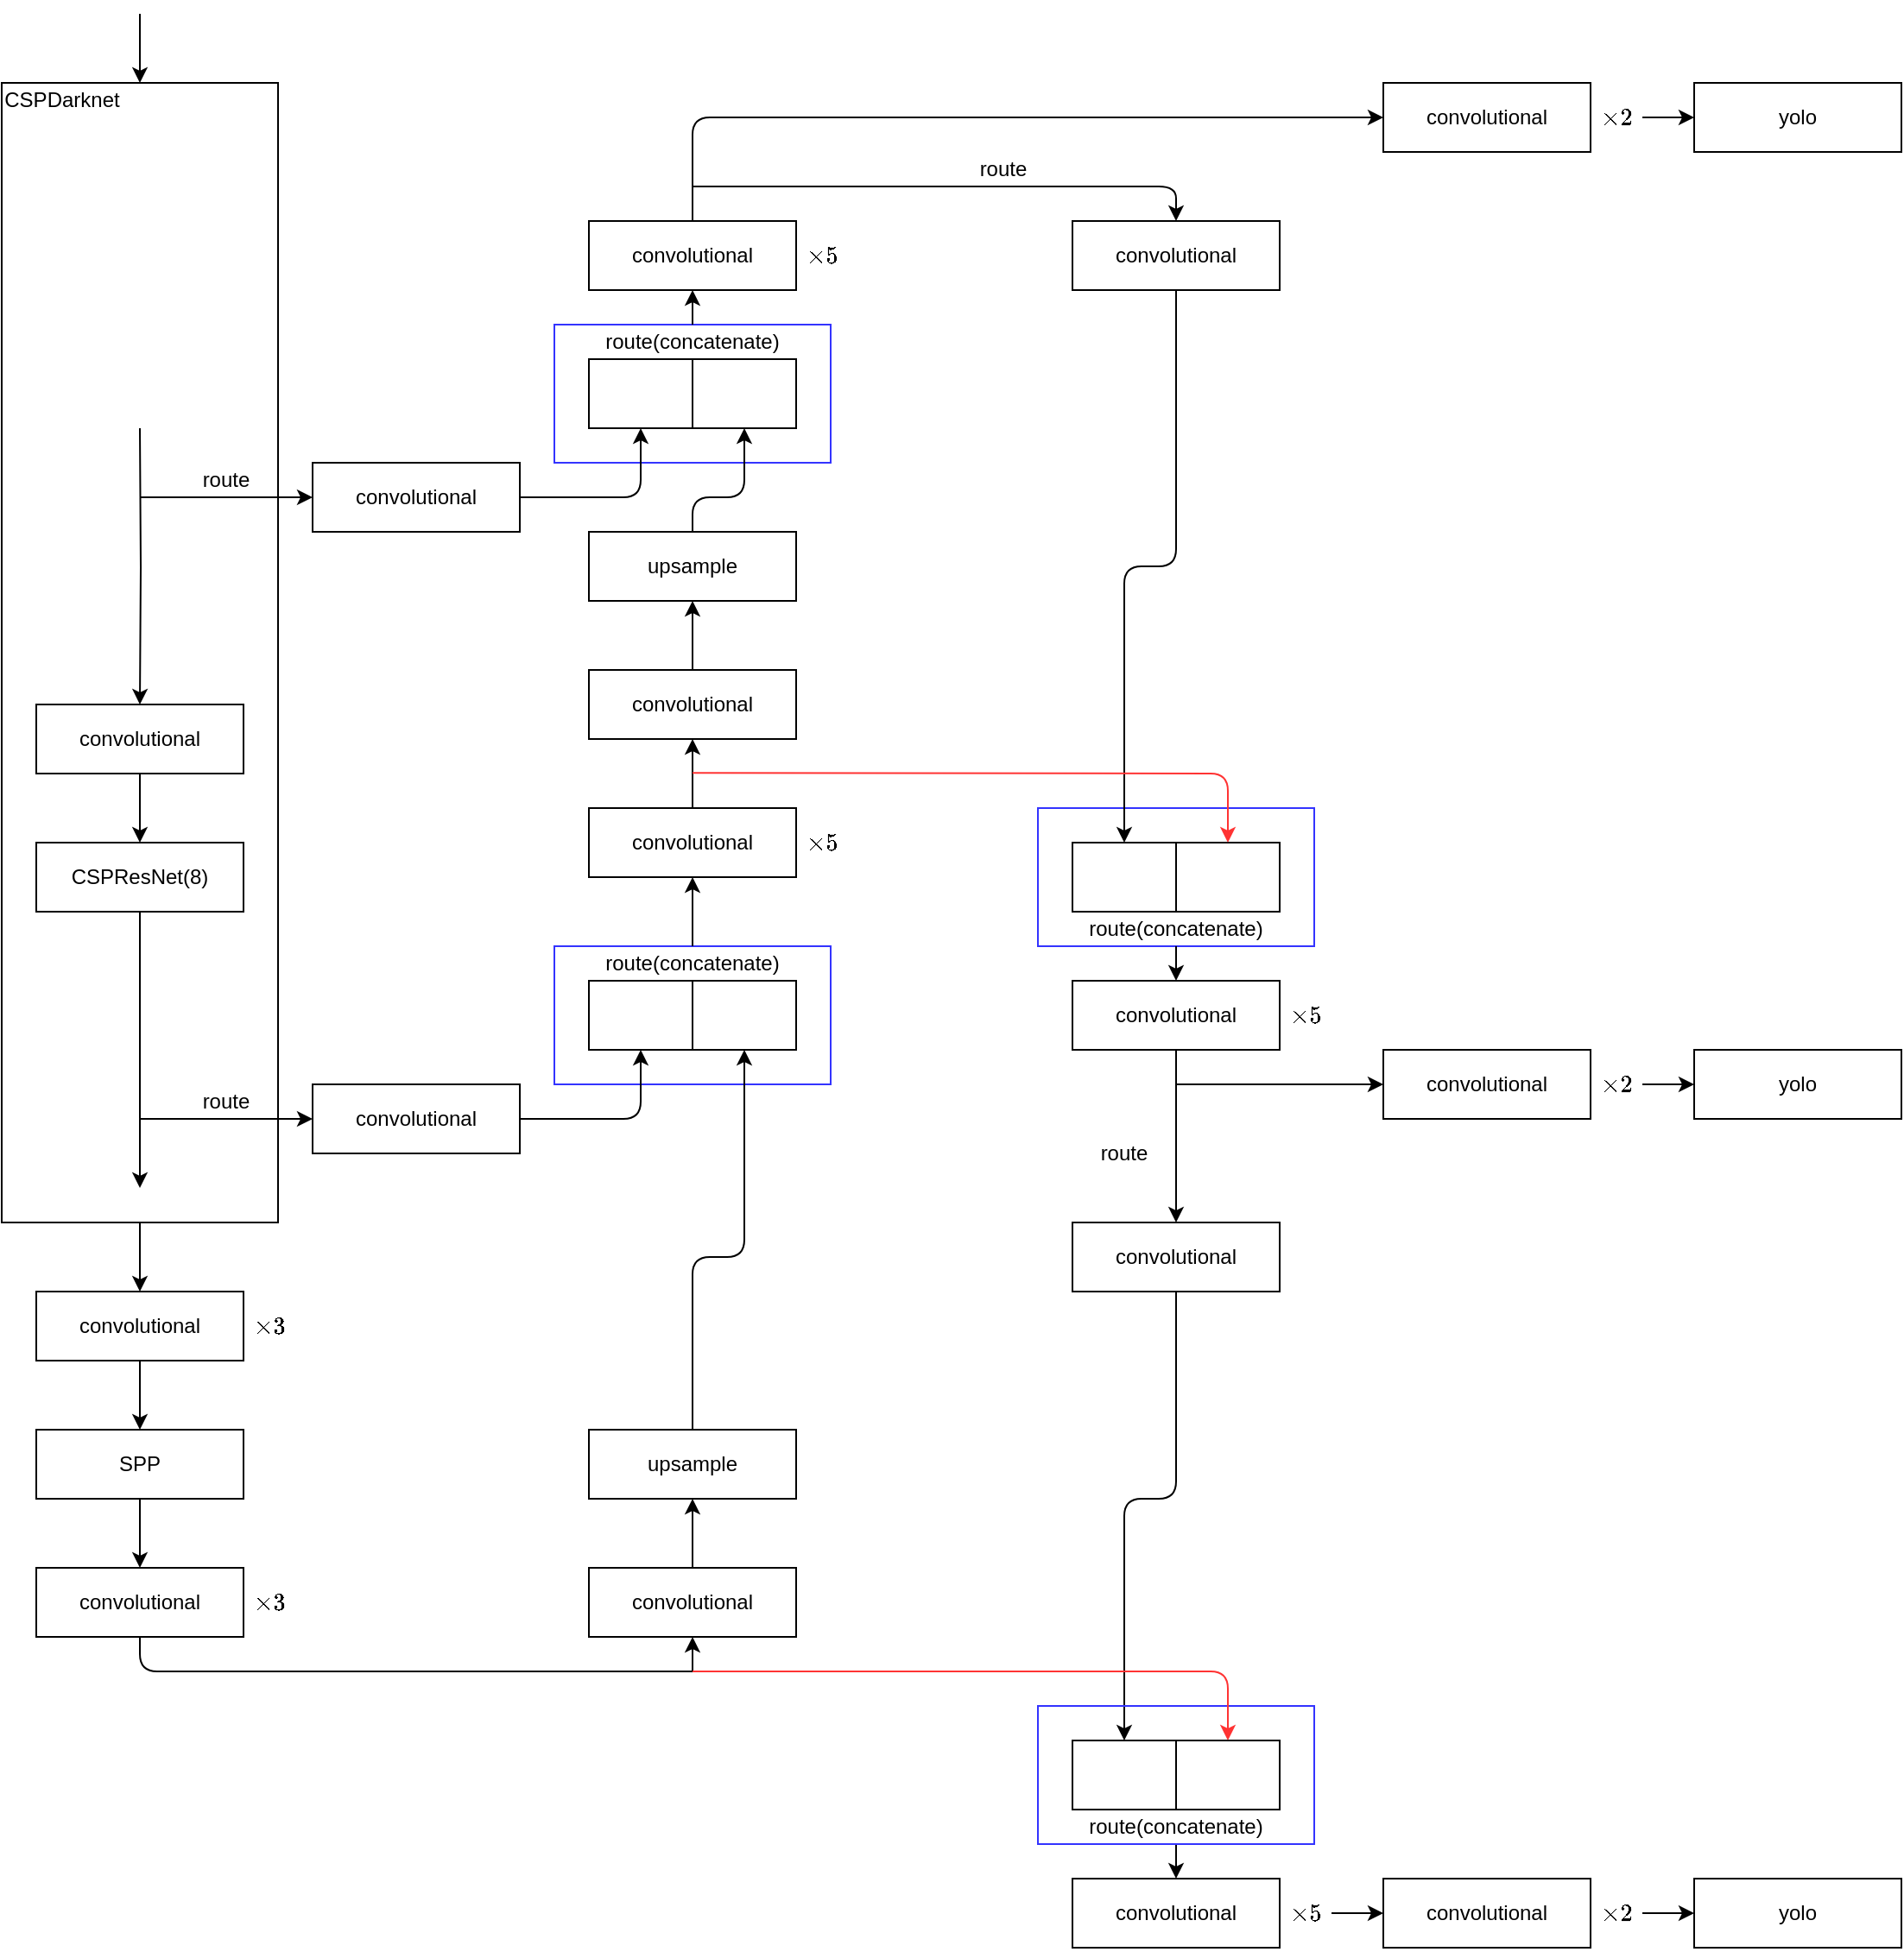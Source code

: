 <mxfile version="14.1.8" type="device"><diagram id="ZTErSquzPkbZSg4YV8LR" name="Page-1"><mxGraphModel dx="1175" dy="1613" grid="1" gridSize="10" guides="1" tooltips="1" connect="1" arrows="1" fold="1" page="1" pageScale="1" pageWidth="850" pageHeight="1100" math="1" shadow="0"><root><mxCell id="0"/><mxCell id="1" parent="0"/><mxCell id="9N-fCDC3WxQ4q7chyKRX-195" value="" style="edgeStyle=orthogonalEdgeStyle;rounded=1;orthogonalLoop=1;jettySize=auto;html=1;endArrow=classic;endFill=1;strokeColor=#000000;entryX=0.5;entryY=0;entryDx=0;entryDy=0;" edge="1" parent="1" source="9N-fCDC3WxQ4q7chyKRX-101" target="9N-fCDC3WxQ4q7chyKRX-105"><mxGeometry relative="1" as="geometry"/></mxCell><mxCell id="9N-fCDC3WxQ4q7chyKRX-101" value="" style="rounded=0;whiteSpace=wrap;html=1;fillColor=none;" vertex="1" parent="1"><mxGeometry x="180" y="220" width="160" height="660" as="geometry"/></mxCell><mxCell id="9N-fCDC3WxQ4q7chyKRX-152" value="" style="rounded=0;whiteSpace=wrap;html=1;fillColor=none;strokeColor=#3333FF;" vertex="1" parent="1"><mxGeometry x="780" y="640" width="160" height="80" as="geometry"/></mxCell><mxCell id="9N-fCDC3WxQ4q7chyKRX-136" value="" style="rounded=0;whiteSpace=wrap;html=1;fillColor=none;strokeColor=#3333FF;" vertex="1" parent="1"><mxGeometry x="500" y="360" width="160" height="80" as="geometry"/></mxCell><mxCell id="9N-fCDC3WxQ4q7chyKRX-125" value="" style="rounded=0;whiteSpace=wrap;html=1;fillColor=none;strokeColor=#3333FF;" vertex="1" parent="1"><mxGeometry x="500" y="720" width="160" height="80" as="geometry"/></mxCell><mxCell id="9N-fCDC3WxQ4q7chyKRX-93" value="" style="edgeStyle=orthogonalEdgeStyle;rounded=0;orthogonalLoop=1;jettySize=auto;html=1;strokeColor=#000000;" edge="1" parent="1" target="9N-fCDC3WxQ4q7chyKRX-95"><mxGeometry relative="1" as="geometry"><mxPoint x="260" y="420" as="sourcePoint"/></mxGeometry></mxCell><mxCell id="9N-fCDC3WxQ4q7chyKRX-94" value="" style="edgeStyle=orthogonalEdgeStyle;rounded=0;orthogonalLoop=1;jettySize=auto;html=1;strokeColor=#000000;" edge="1" parent="1" source="9N-fCDC3WxQ4q7chyKRX-95" target="9N-fCDC3WxQ4q7chyKRX-96"><mxGeometry relative="1" as="geometry"/></mxCell><mxCell id="9N-fCDC3WxQ4q7chyKRX-95" value="convolutional" style="rounded=0;whiteSpace=wrap;html=1;fillColor=none;" vertex="1" parent="1"><mxGeometry x="200" y="580" width="120" height="40" as="geometry"/></mxCell><mxCell id="9N-fCDC3WxQ4q7chyKRX-96" value="CSPResNet(8)" style="rounded=0;whiteSpace=wrap;html=1;fillColor=none;" vertex="1" parent="1"><mxGeometry x="200" y="660" width="120" height="40" as="geometry"/></mxCell><mxCell id="9N-fCDC3WxQ4q7chyKRX-97" value="" style="edgeStyle=orthogonalEdgeStyle;rounded=0;orthogonalLoop=1;jettySize=auto;html=1;strokeColor=#000000;exitX=0.5;exitY=1;exitDx=0;exitDy=0;" edge="1" parent="1" source="9N-fCDC3WxQ4q7chyKRX-96"><mxGeometry relative="1" as="geometry"><mxPoint x="260" y="800" as="sourcePoint"/><mxPoint x="260" y="860" as="targetPoint"/></mxGeometry></mxCell><mxCell id="9N-fCDC3WxQ4q7chyKRX-104" value="CSPDarknet" style="text;html=1;strokeColor=none;fillColor=none;align=center;verticalAlign=middle;whiteSpace=wrap;rounded=0;" vertex="1" parent="1"><mxGeometry x="180" y="220" width="70" height="20" as="geometry"/></mxCell><mxCell id="9N-fCDC3WxQ4q7chyKRX-108" value="" style="edgeStyle=orthogonalEdgeStyle;rounded=0;orthogonalLoop=1;jettySize=auto;html=1;strokeColor=#000000;" edge="1" parent="1" source="9N-fCDC3WxQ4q7chyKRX-105" target="9N-fCDC3WxQ4q7chyKRX-107"><mxGeometry relative="1" as="geometry"/></mxCell><mxCell id="9N-fCDC3WxQ4q7chyKRX-105" value="convolutional" style="rounded=0;whiteSpace=wrap;html=1;fillColor=none;" vertex="1" parent="1"><mxGeometry x="200" y="920" width="120" height="40" as="geometry"/></mxCell><mxCell id="9N-fCDC3WxQ4q7chyKRX-106" value="\(\times 3\)" style="text;html=1;strokeColor=none;fillColor=none;align=center;verticalAlign=middle;whiteSpace=wrap;rounded=0;" vertex="1" parent="1"><mxGeometry x="320" y="930" width="30" height="20" as="geometry"/></mxCell><mxCell id="9N-fCDC3WxQ4q7chyKRX-110" value="" style="edgeStyle=orthogonalEdgeStyle;rounded=0;orthogonalLoop=1;jettySize=auto;html=1;strokeColor=#000000;" edge="1" parent="1" source="9N-fCDC3WxQ4q7chyKRX-107" target="9N-fCDC3WxQ4q7chyKRX-109"><mxGeometry relative="1" as="geometry"/></mxCell><mxCell id="9N-fCDC3WxQ4q7chyKRX-107" value="SPP" style="rounded=0;whiteSpace=wrap;html=1;fillColor=none;" vertex="1" parent="1"><mxGeometry x="200" y="1000" width="120" height="40" as="geometry"/></mxCell><mxCell id="9N-fCDC3WxQ4q7chyKRX-109" value="convolutional" style="rounded=0;whiteSpace=wrap;html=1;fillColor=none;" vertex="1" parent="1"><mxGeometry x="200" y="1080" width="120" height="40" as="geometry"/></mxCell><mxCell id="9N-fCDC3WxQ4q7chyKRX-111" value="\(\times 3\)" style="text;html=1;strokeColor=none;fillColor=none;align=center;verticalAlign=middle;whiteSpace=wrap;rounded=0;" vertex="1" parent="1"><mxGeometry x="320" y="1090" width="30" height="20" as="geometry"/></mxCell><mxCell id="9N-fCDC3WxQ4q7chyKRX-112" value="upsample" style="rounded=0;whiteSpace=wrap;html=1;fillColor=none;" vertex="1" parent="1"><mxGeometry x="520" y="1000" width="120" height="40" as="geometry"/></mxCell><mxCell id="9N-fCDC3WxQ4q7chyKRX-114" value="" style="endArrow=classic;html=1;strokeColor=#000000;exitX=0.5;exitY=0;exitDx=0;exitDy=0;entryX=0.5;entryY=1;entryDx=0;entryDy=0;" edge="1" parent="1" source="9N-fCDC3WxQ4q7chyKRX-180" target="9N-fCDC3WxQ4q7chyKRX-112"><mxGeometry width="50" height="50" relative="1" as="geometry"><mxPoint x="390" y="770" as="sourcePoint"/><mxPoint x="440" y="720" as="targetPoint"/><Array as="points"/></mxGeometry></mxCell><mxCell id="9N-fCDC3WxQ4q7chyKRX-115" value="" style="endArrow=classic;html=1;strokeColor=#000000;entryX=0;entryY=0.5;entryDx=0;entryDy=0;" edge="1" parent="1" target="9N-fCDC3WxQ4q7chyKRX-116"><mxGeometry width="50" height="50" relative="1" as="geometry"><mxPoint x="260" y="820" as="sourcePoint"/><mxPoint x="360" y="820" as="targetPoint"/><Array as="points"/></mxGeometry></mxCell><mxCell id="9N-fCDC3WxQ4q7chyKRX-116" value="convolutional" style="rounded=0;whiteSpace=wrap;html=1;fillColor=none;" vertex="1" parent="1"><mxGeometry x="360" y="800" width="120" height="40" as="geometry"/></mxCell><mxCell id="9N-fCDC3WxQ4q7chyKRX-120" value="route" style="text;html=1;strokeColor=none;fillColor=none;align=center;verticalAlign=middle;whiteSpace=wrap;rounded=0;" vertex="1" parent="1"><mxGeometry x="290" y="800" width="40" height="20" as="geometry"/></mxCell><mxCell id="9N-fCDC3WxQ4q7chyKRX-121" value="" style="rounded=0;whiteSpace=wrap;html=1;fillColor=none;" vertex="1" parent="1"><mxGeometry x="520" y="740" width="60" height="40" as="geometry"/></mxCell><mxCell id="9N-fCDC3WxQ4q7chyKRX-122" value="" style="rounded=0;whiteSpace=wrap;html=1;fillColor=none;" vertex="1" parent="1"><mxGeometry x="580" y="740" width="60" height="40" as="geometry"/></mxCell><mxCell id="9N-fCDC3WxQ4q7chyKRX-123" value="" style="endArrow=classic;html=1;strokeColor=#000000;exitX=0.5;exitY=0;exitDx=0;exitDy=0;entryX=0.5;entryY=1;entryDx=0;entryDy=0;" edge="1" parent="1" source="9N-fCDC3WxQ4q7chyKRX-112" target="9N-fCDC3WxQ4q7chyKRX-122"><mxGeometry width="50" height="50" relative="1" as="geometry"><mxPoint x="560" y="980" as="sourcePoint"/><mxPoint x="610" y="930" as="targetPoint"/><Array as="points"><mxPoint x="580" y="1000"/><mxPoint x="580" y="900"/><mxPoint x="610" y="900"/></Array></mxGeometry></mxCell><mxCell id="9N-fCDC3WxQ4q7chyKRX-124" value="" style="endArrow=classic;html=1;exitX=1;exitY=0.5;exitDx=0;exitDy=0;entryX=0.5;entryY=1;entryDx=0;entryDy=0;" edge="1" parent="1" source="9N-fCDC3WxQ4q7chyKRX-116" target="9N-fCDC3WxQ4q7chyKRX-121"><mxGeometry width="50" height="50" relative="1" as="geometry"><mxPoint x="430" y="1050" as="sourcePoint"/><mxPoint x="650" y="960" as="targetPoint"/><Array as="points"><mxPoint x="550" y="820"/></Array></mxGeometry></mxCell><mxCell id="9N-fCDC3WxQ4q7chyKRX-128" value="" style="edgeStyle=orthogonalEdgeStyle;rounded=0;orthogonalLoop=1;jettySize=auto;html=1;" edge="1" parent="1" source="9N-fCDC3WxQ4q7chyKRX-126" target="9N-fCDC3WxQ4q7chyKRX-127"><mxGeometry relative="1" as="geometry"/></mxCell><mxCell id="9N-fCDC3WxQ4q7chyKRX-126" value="route(concatenate)" style="text;html=1;strokeColor=none;fillColor=none;align=center;verticalAlign=middle;whiteSpace=wrap;rounded=0;" vertex="1" parent="1"><mxGeometry x="525" y="720" width="110" height="20" as="geometry"/></mxCell><mxCell id="9N-fCDC3WxQ4q7chyKRX-158" value="" style="edgeStyle=orthogonalEdgeStyle;rounded=1;orthogonalLoop=1;jettySize=auto;html=1;strokeColor=#000000;" edge="1" parent="1" source="9N-fCDC3WxQ4q7chyKRX-127" target="9N-fCDC3WxQ4q7chyKRX-157"><mxGeometry relative="1" as="geometry"/></mxCell><mxCell id="9N-fCDC3WxQ4q7chyKRX-127" value="convolutional" style="rounded=0;whiteSpace=wrap;html=1;fillColor=none;" vertex="1" parent="1"><mxGeometry x="520" y="640" width="120" height="40" as="geometry"/></mxCell><mxCell id="9N-fCDC3WxQ4q7chyKRX-129" value="\(\times 5\)" style="text;html=1;strokeColor=none;fillColor=none;align=center;verticalAlign=middle;whiteSpace=wrap;rounded=0;" vertex="1" parent="1"><mxGeometry x="640" y="650" width="30" height="20" as="geometry"/></mxCell><mxCell id="9N-fCDC3WxQ4q7chyKRX-139" value="" style="edgeStyle=orthogonalEdgeStyle;rounded=1;orthogonalLoop=1;jettySize=auto;html=1;strokeColor=#000000;entryX=0.5;entryY=1;entryDx=0;entryDy=0;" edge="1" parent="1" source="9N-fCDC3WxQ4q7chyKRX-130" target="9N-fCDC3WxQ4q7chyKRX-135"><mxGeometry relative="1" as="geometry"><Array as="points"><mxPoint x="580" y="460"/><mxPoint x="610" y="460"/></Array></mxGeometry></mxCell><mxCell id="9N-fCDC3WxQ4q7chyKRX-130" value="upsample" style="rounded=0;whiteSpace=wrap;html=1;fillColor=none;" vertex="1" parent="1"><mxGeometry x="520" y="480" width="120" height="40" as="geometry"/></mxCell><mxCell id="9N-fCDC3WxQ4q7chyKRX-131" value="convolutional" style="rounded=0;whiteSpace=wrap;html=1;fillColor=none;" vertex="1" parent="1"><mxGeometry x="360" y="440" width="120" height="40" as="geometry"/></mxCell><mxCell id="9N-fCDC3WxQ4q7chyKRX-132" value="" style="endArrow=classic;html=1;strokeColor=#000000;entryX=0;entryY=0.5;entryDx=0;entryDy=0;" edge="1" parent="1" target="9N-fCDC3WxQ4q7chyKRX-131"><mxGeometry width="50" height="50" relative="1" as="geometry"><mxPoint x="260" y="460" as="sourcePoint"/><mxPoint x="360" y="439.66" as="targetPoint"/></mxGeometry></mxCell><mxCell id="9N-fCDC3WxQ4q7chyKRX-134" value="" style="rounded=0;whiteSpace=wrap;html=1;fillColor=none;" vertex="1" parent="1"><mxGeometry x="520" y="380" width="60" height="40" as="geometry"/></mxCell><mxCell id="9N-fCDC3WxQ4q7chyKRX-135" value="" style="rounded=0;whiteSpace=wrap;html=1;fillColor=none;" vertex="1" parent="1"><mxGeometry x="580" y="380" width="60" height="40" as="geometry"/></mxCell><mxCell id="9N-fCDC3WxQ4q7chyKRX-142" value="" style="edgeStyle=orthogonalEdgeStyle;rounded=1;orthogonalLoop=1;jettySize=auto;html=1;strokeColor=#000000;" edge="1" parent="1" source="9N-fCDC3WxQ4q7chyKRX-137" target="9N-fCDC3WxQ4q7chyKRX-140"><mxGeometry relative="1" as="geometry"/></mxCell><mxCell id="9N-fCDC3WxQ4q7chyKRX-137" value="route(concatenate)" style="text;html=1;strokeColor=none;fillColor=none;align=center;verticalAlign=middle;whiteSpace=wrap;rounded=0;" vertex="1" parent="1"><mxGeometry x="525" y="360" width="110" height="20" as="geometry"/></mxCell><mxCell id="9N-fCDC3WxQ4q7chyKRX-138" value="" style="endArrow=classic;html=1;exitX=1;exitY=0.5;exitDx=0;exitDy=0;entryX=0.5;entryY=1;entryDx=0;entryDy=0;" edge="1" parent="1" source="9N-fCDC3WxQ4q7chyKRX-131" target="9N-fCDC3WxQ4q7chyKRX-134"><mxGeometry width="50" height="50" relative="1" as="geometry"><mxPoint x="425" y="580" as="sourcePoint"/><mxPoint x="555" y="580" as="targetPoint"/><Array as="points"><mxPoint x="550" y="460"/></Array></mxGeometry></mxCell><mxCell id="9N-fCDC3WxQ4q7chyKRX-145" value="" style="edgeStyle=orthogonalEdgeStyle;rounded=1;orthogonalLoop=1;jettySize=auto;html=1;strokeColor=#000000;entryX=0;entryY=0.5;entryDx=0;entryDy=0;exitX=0.5;exitY=0;exitDx=0;exitDy=0;" edge="1" parent="1" source="9N-fCDC3WxQ4q7chyKRX-140" target="9N-fCDC3WxQ4q7chyKRX-143"><mxGeometry relative="1" as="geometry"/></mxCell><mxCell id="9N-fCDC3WxQ4q7chyKRX-140" value="convolutional" style="rounded=0;whiteSpace=wrap;html=1;fillColor=none;" vertex="1" parent="1"><mxGeometry x="520" y="300" width="120" height="40" as="geometry"/></mxCell><mxCell id="9N-fCDC3WxQ4q7chyKRX-141" value="\(\times 5\)" style="text;html=1;strokeColor=none;fillColor=none;align=center;verticalAlign=middle;whiteSpace=wrap;rounded=0;" vertex="1" parent="1"><mxGeometry x="640" y="310" width="30" height="20" as="geometry"/></mxCell><mxCell id="9N-fCDC3WxQ4q7chyKRX-147" value="" style="edgeStyle=orthogonalEdgeStyle;rounded=1;orthogonalLoop=1;jettySize=auto;html=1;strokeColor=#000000;" edge="1" parent="1" source="9N-fCDC3WxQ4q7chyKRX-144" target="9N-fCDC3WxQ4q7chyKRX-146"><mxGeometry relative="1" as="geometry"/></mxCell><mxCell id="9N-fCDC3WxQ4q7chyKRX-143" value="convolutional" style="rounded=0;whiteSpace=wrap;html=1;fillColor=none;" vertex="1" parent="1"><mxGeometry x="980" y="220" width="120" height="40" as="geometry"/></mxCell><mxCell id="9N-fCDC3WxQ4q7chyKRX-146" value="yolo" style="rounded=0;whiteSpace=wrap;html=1;fillColor=none;" vertex="1" parent="1"><mxGeometry x="1160" y="220" width="120" height="40" as="geometry"/></mxCell><mxCell id="9N-fCDC3WxQ4q7chyKRX-148" value="" style="endArrow=classic;html=1;entryX=0.5;entryY=0;entryDx=0;entryDy=0;rounded=1;" edge="1" parent="1" target="9N-fCDC3WxQ4q7chyKRX-151"><mxGeometry width="50" height="50" relative="1" as="geometry"><mxPoint x="580" y="280" as="sourcePoint"/><mxPoint x="690" y="280.34" as="targetPoint"/><Array as="points"><mxPoint x="580" y="280"/><mxPoint x="860" y="280"/></Array></mxGeometry></mxCell><mxCell id="9N-fCDC3WxQ4q7chyKRX-149" value="route" style="text;html=1;strokeColor=none;fillColor=none;align=center;verticalAlign=middle;whiteSpace=wrap;rounded=0;" vertex="1" parent="1"><mxGeometry x="290" y="440" width="40" height="20" as="geometry"/></mxCell><mxCell id="9N-fCDC3WxQ4q7chyKRX-150" value="route" style="text;html=1;strokeColor=none;fillColor=none;align=center;verticalAlign=middle;whiteSpace=wrap;rounded=0;" vertex="1" parent="1"><mxGeometry x="740" y="260" width="40" height="20" as="geometry"/></mxCell><mxCell id="9N-fCDC3WxQ4q7chyKRX-156" value="" style="edgeStyle=orthogonalEdgeStyle;rounded=1;orthogonalLoop=1;jettySize=auto;html=1;strokeColor=#000000;" edge="1" parent="1" source="9N-fCDC3WxQ4q7chyKRX-151" target="9N-fCDC3WxQ4q7chyKRX-153"><mxGeometry relative="1" as="geometry"/></mxCell><mxCell id="9N-fCDC3WxQ4q7chyKRX-151" value="convolutional" style="rounded=0;whiteSpace=wrap;html=1;fillColor=none;" vertex="1" parent="1"><mxGeometry x="800" y="300" width="120" height="40" as="geometry"/></mxCell><mxCell id="9N-fCDC3WxQ4q7chyKRX-153" value="" style="rounded=0;whiteSpace=wrap;html=1;fillColor=none;" vertex="1" parent="1"><mxGeometry x="800" y="660" width="60" height="40" as="geometry"/></mxCell><mxCell id="9N-fCDC3WxQ4q7chyKRX-154" value="" style="rounded=0;whiteSpace=wrap;html=1;fillColor=none;" vertex="1" parent="1"><mxGeometry x="860" y="660" width="60" height="40" as="geometry"/></mxCell><mxCell id="9N-fCDC3WxQ4q7chyKRX-163" value="" style="edgeStyle=orthogonalEdgeStyle;rounded=1;orthogonalLoop=1;jettySize=auto;html=1;" edge="1" parent="1" source="9N-fCDC3WxQ4q7chyKRX-155" target="9N-fCDC3WxQ4q7chyKRX-161"><mxGeometry relative="1" as="geometry"/></mxCell><mxCell id="9N-fCDC3WxQ4q7chyKRX-155" value="route(concatenate)" style="text;html=1;strokeColor=none;fillColor=none;align=center;verticalAlign=middle;whiteSpace=wrap;rounded=0;" vertex="1" parent="1"><mxGeometry x="805" y="700" width="110" height="20" as="geometry"/></mxCell><mxCell id="9N-fCDC3WxQ4q7chyKRX-159" value="" style="edgeStyle=orthogonalEdgeStyle;rounded=1;orthogonalLoop=1;jettySize=auto;html=1;strokeColor=#000000;" edge="1" parent="1" source="9N-fCDC3WxQ4q7chyKRX-157" target="9N-fCDC3WxQ4q7chyKRX-130"><mxGeometry relative="1" as="geometry"/></mxCell><mxCell id="9N-fCDC3WxQ4q7chyKRX-157" value="convolutional" style="rounded=0;whiteSpace=wrap;html=1;fillColor=none;" vertex="1" parent="1"><mxGeometry x="520" y="560" width="120" height="40" as="geometry"/></mxCell><mxCell id="9N-fCDC3WxQ4q7chyKRX-160" value="" style="endArrow=classic;html=1;strokeColor=#FF3333;" edge="1" parent="1" target="9N-fCDC3WxQ4q7chyKRX-154"><mxGeometry width="50" height="50" relative="1" as="geometry"><mxPoint x="580" y="619.66" as="sourcePoint"/><mxPoint x="760" y="619.66" as="targetPoint"/><Array as="points"><mxPoint x="890" y="620"/></Array></mxGeometry></mxCell><mxCell id="9N-fCDC3WxQ4q7chyKRX-169" value="" style="edgeStyle=orthogonalEdgeStyle;rounded=0;orthogonalLoop=1;jettySize=auto;html=1;strokeColor=#000000;entryX=0;entryY=0.5;entryDx=0;entryDy=0;exitX=0.5;exitY=1;exitDx=0;exitDy=0;" edge="1" parent="1" source="9N-fCDC3WxQ4q7chyKRX-161" target="9N-fCDC3WxQ4q7chyKRX-165"><mxGeometry relative="1" as="geometry"/></mxCell><mxCell id="9N-fCDC3WxQ4q7chyKRX-161" value="convolutional" style="rounded=0;whiteSpace=wrap;html=1;fillColor=none;" vertex="1" parent="1"><mxGeometry x="800" y="740" width="120" height="40" as="geometry"/></mxCell><mxCell id="9N-fCDC3WxQ4q7chyKRX-162" value="\(\times 5\)" style="text;html=1;strokeColor=none;fillColor=none;align=center;verticalAlign=middle;whiteSpace=wrap;rounded=0;" vertex="1" parent="1"><mxGeometry x="920" y="750" width="30" height="20" as="geometry"/></mxCell><mxCell id="9N-fCDC3WxQ4q7chyKRX-165" value="convolutional" style="rounded=0;whiteSpace=wrap;html=1;fillColor=none;" vertex="1" parent="1"><mxGeometry x="980" y="780" width="120" height="40" as="geometry"/></mxCell><mxCell id="9N-fCDC3WxQ4q7chyKRX-174" value="" style="edgeStyle=orthogonalEdgeStyle;rounded=0;orthogonalLoop=1;jettySize=auto;html=1;strokeColor=#000000;" edge="1" parent="1" source="9N-fCDC3WxQ4q7chyKRX-166" target="9N-fCDC3WxQ4q7chyKRX-167"><mxGeometry relative="1" as="geometry"/></mxCell><mxCell id="9N-fCDC3WxQ4q7chyKRX-166" value="\(\times 2\)" style="text;html=1;strokeColor=none;fillColor=none;align=center;verticalAlign=middle;whiteSpace=wrap;rounded=0;" vertex="1" parent="1"><mxGeometry x="1100" y="790" width="30" height="20" as="geometry"/></mxCell><mxCell id="9N-fCDC3WxQ4q7chyKRX-167" value="yolo" style="rounded=0;whiteSpace=wrap;html=1;fillColor=none;" vertex="1" parent="1"><mxGeometry x="1160" y="780" width="120" height="40" as="geometry"/></mxCell><mxCell id="9N-fCDC3WxQ4q7chyKRX-171" value="" style="edgeStyle=orthogonalEdgeStyle;rounded=1;orthogonalLoop=1;jettySize=auto;html=1;strokeColor=#000000;exitX=0.5;exitY=1;exitDx=0;exitDy=0;entryX=0.5;entryY=0;entryDx=0;entryDy=0;" edge="1" parent="1" source="9N-fCDC3WxQ4q7chyKRX-161" target="9N-fCDC3WxQ4q7chyKRX-170"><mxGeometry relative="1" as="geometry"><mxPoint x="820" y="800" as="targetPoint"/></mxGeometry></mxCell><mxCell id="9N-fCDC3WxQ4q7chyKRX-179" value="" style="edgeStyle=orthogonalEdgeStyle;rounded=1;orthogonalLoop=1;jettySize=auto;html=1;strokeColor=#000000;entryX=0.5;entryY=0;entryDx=0;entryDy=0;" edge="1" parent="1" source="9N-fCDC3WxQ4q7chyKRX-170" target="9N-fCDC3WxQ4q7chyKRX-176"><mxGeometry relative="1" as="geometry"><Array as="points"><mxPoint x="860" y="1040"/><mxPoint x="830" y="1040"/></Array></mxGeometry></mxCell><mxCell id="9N-fCDC3WxQ4q7chyKRX-170" value="convolutional" style="rounded=0;whiteSpace=wrap;html=1;fillColor=none;" vertex="1" parent="1"><mxGeometry x="800" y="880" width="120" height="40" as="geometry"/></mxCell><mxCell id="9N-fCDC3WxQ4q7chyKRX-144" value="\(\times 2\)" style="text;html=1;strokeColor=none;fillColor=none;align=center;verticalAlign=middle;whiteSpace=wrap;rounded=0;" vertex="1" parent="1"><mxGeometry x="1100" y="230" width="30" height="20" as="geometry"/></mxCell><mxCell id="9N-fCDC3WxQ4q7chyKRX-185" value="" style="edgeStyle=orthogonalEdgeStyle;rounded=1;orthogonalLoop=1;jettySize=auto;html=1;strokeColor=#000000;" edge="1" parent="1" source="9N-fCDC3WxQ4q7chyKRX-175" target="9N-fCDC3WxQ4q7chyKRX-183"><mxGeometry relative="1" as="geometry"/></mxCell><mxCell id="9N-fCDC3WxQ4q7chyKRX-175" value="" style="rounded=0;whiteSpace=wrap;html=1;fillColor=none;strokeColor=#3333FF;" vertex="1" parent="1"><mxGeometry x="780" y="1160" width="160" height="80" as="geometry"/></mxCell><mxCell id="9N-fCDC3WxQ4q7chyKRX-176" value="" style="rounded=0;whiteSpace=wrap;html=1;fillColor=none;" vertex="1" parent="1"><mxGeometry x="800" y="1180" width="60" height="40" as="geometry"/></mxCell><mxCell id="9N-fCDC3WxQ4q7chyKRX-177" value="" style="rounded=0;whiteSpace=wrap;html=1;fillColor=none;" vertex="1" parent="1"><mxGeometry x="860" y="1180" width="60" height="40" as="geometry"/></mxCell><mxCell id="9N-fCDC3WxQ4q7chyKRX-178" value="route(concatenate)" style="text;html=1;strokeColor=none;fillColor=none;align=center;verticalAlign=middle;whiteSpace=wrap;rounded=0;" vertex="1" parent="1"><mxGeometry x="805" y="1220" width="110" height="20" as="geometry"/></mxCell><mxCell id="9N-fCDC3WxQ4q7chyKRX-180" value="convolutional" style="rounded=0;whiteSpace=wrap;html=1;fillColor=none;" vertex="1" parent="1"><mxGeometry x="520" y="1080" width="120" height="40" as="geometry"/></mxCell><mxCell id="9N-fCDC3WxQ4q7chyKRX-181" value="" style="endArrow=none;html=1;strokeColor=#000000;exitX=0.5;exitY=1;exitDx=0;exitDy=0;endFill=0;" edge="1" parent="1" source="9N-fCDC3WxQ4q7chyKRX-109"><mxGeometry width="50" height="50" relative="1" as="geometry"><mxPoint x="260" y="1120" as="sourcePoint"/><mxPoint x="580" y="1140" as="targetPoint"/><Array as="points"><mxPoint x="260" y="1140"/></Array></mxGeometry></mxCell><mxCell id="9N-fCDC3WxQ4q7chyKRX-182" value="" style="endArrow=classic;html=1;strokeColor=#000000;entryX=0.5;entryY=1;entryDx=0;entryDy=0;" edge="1" parent="1" target="9N-fCDC3WxQ4q7chyKRX-180"><mxGeometry width="50" height="50" relative="1" as="geometry"><mxPoint x="580" y="1140" as="sourcePoint"/><mxPoint x="720" y="1110" as="targetPoint"/></mxGeometry></mxCell><mxCell id="9N-fCDC3WxQ4q7chyKRX-183" value="convolutional" style="rounded=0;whiteSpace=wrap;html=1;fillColor=none;" vertex="1" parent="1"><mxGeometry x="800" y="1260" width="120" height="40" as="geometry"/></mxCell><mxCell id="9N-fCDC3WxQ4q7chyKRX-191" value="" style="edgeStyle=orthogonalEdgeStyle;rounded=1;orthogonalLoop=1;jettySize=auto;html=1;endArrow=classic;endFill=1;" edge="1" parent="1" source="9N-fCDC3WxQ4q7chyKRX-184" target="9N-fCDC3WxQ4q7chyKRX-187"><mxGeometry relative="1" as="geometry"/></mxCell><mxCell id="9N-fCDC3WxQ4q7chyKRX-184" value="\(\times 5\)" style="text;html=1;strokeColor=none;fillColor=none;align=center;verticalAlign=middle;whiteSpace=wrap;rounded=0;" vertex="1" parent="1"><mxGeometry x="920" y="1270" width="30" height="20" as="geometry"/></mxCell><mxCell id="9N-fCDC3WxQ4q7chyKRX-186" value="" style="endArrow=classic;html=1;entryX=0.5;entryY=0;entryDx=0;entryDy=0;strokeColor=#FF3333;" edge="1" parent="1" target="9N-fCDC3WxQ4q7chyKRX-177"><mxGeometry width="50" height="50" relative="1" as="geometry"><mxPoint x="580" y="1140" as="sourcePoint"/><mxPoint x="710" y="1090" as="targetPoint"/><Array as="points"><mxPoint x="890" y="1140"/></Array></mxGeometry></mxCell><mxCell id="9N-fCDC3WxQ4q7chyKRX-187" value="convolutional" style="rounded=0;whiteSpace=wrap;html=1;fillColor=none;" vertex="1" parent="1"><mxGeometry x="980" y="1260" width="120" height="40" as="geometry"/></mxCell><mxCell id="9N-fCDC3WxQ4q7chyKRX-188" value="" style="edgeStyle=orthogonalEdgeStyle;rounded=0;orthogonalLoop=1;jettySize=auto;html=1;strokeColor=#000000;" edge="1" parent="1" source="9N-fCDC3WxQ4q7chyKRX-189" target="9N-fCDC3WxQ4q7chyKRX-190"><mxGeometry relative="1" as="geometry"/></mxCell><mxCell id="9N-fCDC3WxQ4q7chyKRX-189" value="\(\times 2\)" style="text;html=1;strokeColor=none;fillColor=none;align=center;verticalAlign=middle;whiteSpace=wrap;rounded=0;" vertex="1" parent="1"><mxGeometry x="1100" y="1270" width="30" height="20" as="geometry"/></mxCell><mxCell id="9N-fCDC3WxQ4q7chyKRX-190" value="yolo" style="rounded=0;whiteSpace=wrap;html=1;fillColor=none;" vertex="1" parent="1"><mxGeometry x="1160" y="1260" width="120" height="40" as="geometry"/></mxCell><mxCell id="9N-fCDC3WxQ4q7chyKRX-192" value="route" style="text;html=1;strokeColor=none;fillColor=none;align=center;verticalAlign=middle;whiteSpace=wrap;rounded=0;" vertex="1" parent="1"><mxGeometry x="810" y="830" width="40" height="20" as="geometry"/></mxCell><mxCell id="9N-fCDC3WxQ4q7chyKRX-193" value="" style="endArrow=classic;html=1;strokeColor=#000000;entryX=0.5;entryY=0;entryDx=0;entryDy=0;" edge="1" parent="1" target="9N-fCDC3WxQ4q7chyKRX-101"><mxGeometry width="50" height="50" relative="1" as="geometry"><mxPoint x="260" y="180" as="sourcePoint"/><mxPoint x="285" y="80" as="targetPoint"/></mxGeometry></mxCell></root></mxGraphModel></diagram></mxfile>